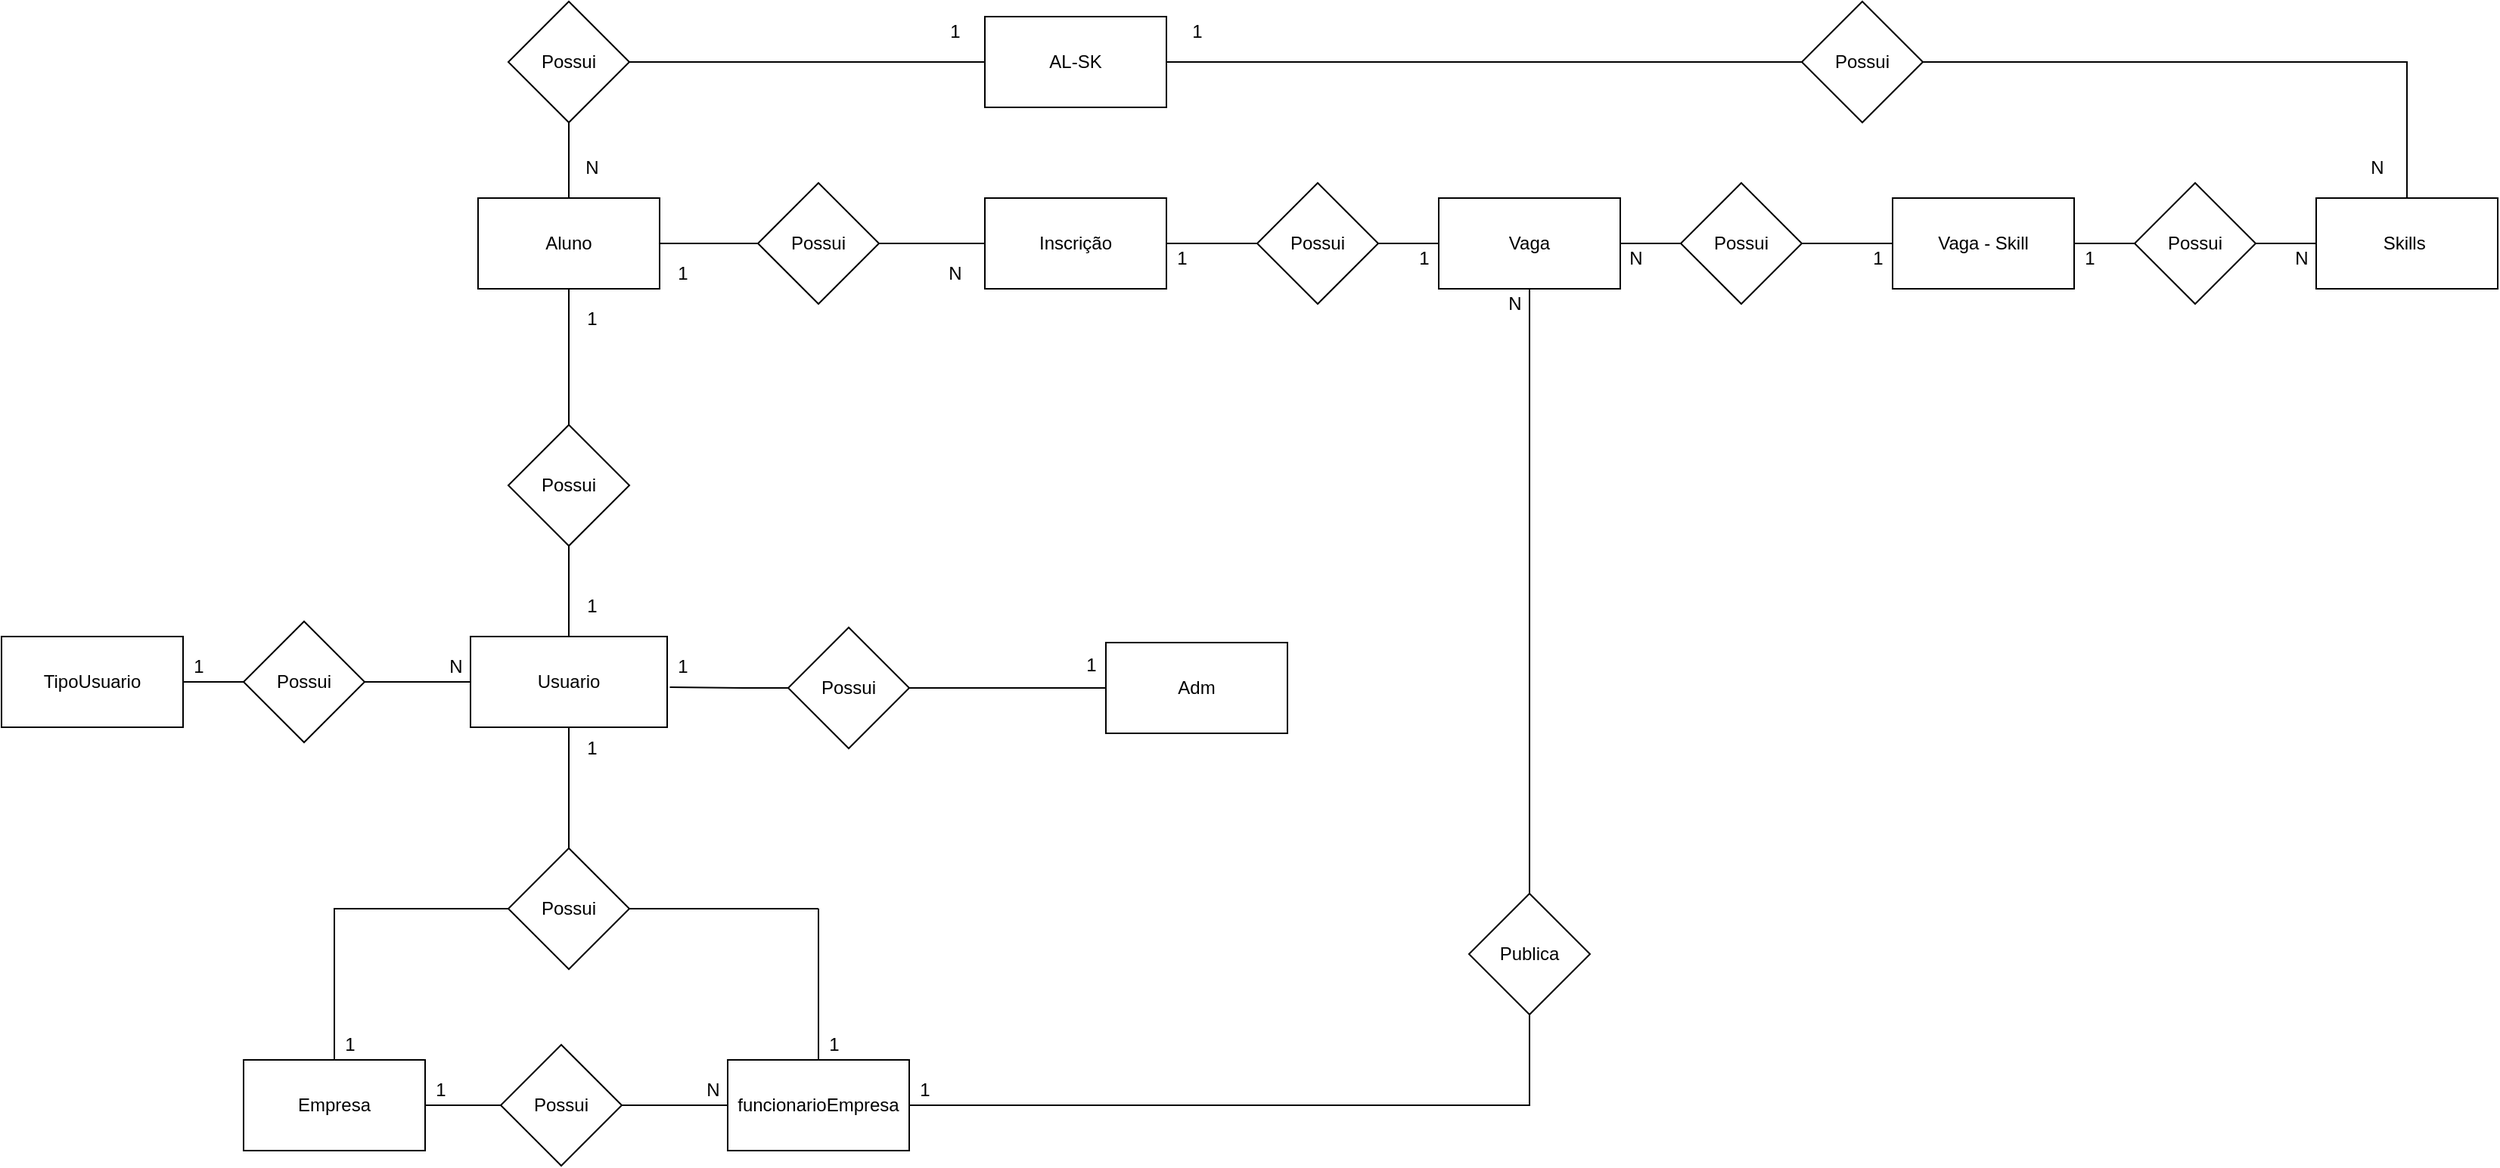 <mxfile version="13.6.9" type="device"><diagram id="YPfqaSar6tdID3UON1RO" name="Page-1"><mxGraphModel dx="1935" dy="1834" grid="1" gridSize="10" guides="1" tooltips="1" connect="1" arrows="1" fold="1" page="1" pageScale="1" pageWidth="827" pageHeight="1169" math="0" shadow="0"><root><mxCell id="0"/><mxCell id="1" parent="0"/><mxCell id="ztVrROe6FV9TUontbhFg-16" style="edgeStyle=orthogonalEdgeStyle;rounded=0;orthogonalLoop=1;jettySize=auto;html=1;endArrow=none;endFill=0;" parent="1" source="ztVrROe6FV9TUontbhFg-2" target="ztVrROe6FV9TUontbhFg-15" edge="1"><mxGeometry relative="1" as="geometry"/></mxCell><mxCell id="EdtPBG1jNFMWOjcyjByc-9" style="edgeStyle=orthogonalEdgeStyle;rounded=0;orthogonalLoop=1;jettySize=auto;html=1;endArrow=none;endFill=0;" parent="1" source="ztVrROe6FV9TUontbhFg-2" target="EdtPBG1jNFMWOjcyjByc-8" edge="1"><mxGeometry relative="1" as="geometry"/></mxCell><mxCell id="ztVrROe6FV9TUontbhFg-2" value="Vaga" style="rounded=0;whiteSpace=wrap;html=1;" parent="1" vertex="1"><mxGeometry x="480" width="120" height="60" as="geometry"/></mxCell><mxCell id="EdtPBG1jNFMWOjcyjByc-16" value="" style="edgeStyle=orthogonalEdgeStyle;rounded=0;orthogonalLoop=1;jettySize=auto;html=1;endArrow=none;endFill=0;" parent="1" source="ztVrROe6FV9TUontbhFg-3" target="EdtPBG1jNFMWOjcyjByc-14" edge="1"><mxGeometry relative="1" as="geometry"/></mxCell><mxCell id="5PGf20x_pMhiYpFb0aDi-11" style="edgeStyle=orthogonalEdgeStyle;rounded=0;orthogonalLoop=1;jettySize=auto;html=1;entryX=0.5;entryY=0;entryDx=0;entryDy=0;endArrow=none;endFill=0;" parent="1" source="ztVrROe6FV9TUontbhFg-3" target="EdtPBG1jNFMWOjcyjByc-6" edge="1"><mxGeometry relative="1" as="geometry"/></mxCell><mxCell id="ztVrROe6FV9TUontbhFg-3" value="Usuario" style="rounded=0;whiteSpace=wrap;html=1;" parent="1" vertex="1"><mxGeometry x="-160" y="290" width="130" height="60" as="geometry"/></mxCell><mxCell id="EdtPBG1jNFMWOjcyjByc-4" style="edgeStyle=orthogonalEdgeStyle;rounded=0;orthogonalLoop=1;jettySize=auto;html=1;endArrow=none;endFill=0;" parent="1" source="ztVrROe6FV9TUontbhFg-4" target="ztVrROe6FV9TUontbhFg-14" edge="1"><mxGeometry relative="1" as="geometry"/></mxCell><mxCell id="ztVrROe6FV9TUontbhFg-4" value="Empresa" style="rounded=0;whiteSpace=wrap;html=1;" parent="1" vertex="1"><mxGeometry x="-310" y="570" width="120" height="60" as="geometry"/></mxCell><mxCell id="EdtPBG1jNFMWOjcyjByc-21" value="" style="edgeStyle=orthogonalEdgeStyle;rounded=0;orthogonalLoop=1;jettySize=auto;html=1;endArrow=none;endFill=0;" parent="1" source="ztVrROe6FV9TUontbhFg-5" target="EdtPBG1jNFMWOjcyjByc-20" edge="1"><mxGeometry relative="1" as="geometry"/></mxCell><mxCell id="5PGf20x_pMhiYpFb0aDi-3" style="edgeStyle=orthogonalEdgeStyle;rounded=0;orthogonalLoop=1;jettySize=auto;html=1;entryX=0.5;entryY=1;entryDx=0;entryDy=0;endArrow=none;endFill=0;" parent="1" source="ztVrROe6FV9TUontbhFg-5" target="5PGf20x_pMhiYpFb0aDi-2" edge="1"><mxGeometry relative="1" as="geometry"/></mxCell><mxCell id="ztVrROe6FV9TUontbhFg-5" value="Aluno" style="rounded=0;whiteSpace=wrap;html=1;" parent="1" vertex="1"><mxGeometry x="-155" width="120" height="60" as="geometry"/></mxCell><mxCell id="EdtPBG1jNFMWOjcyjByc-7" style="edgeStyle=orthogonalEdgeStyle;rounded=0;orthogonalLoop=1;jettySize=auto;html=1;endArrow=none;endFill=0;" parent="1" source="ztVrROe6FV9TUontbhFg-13" target="ztVrROe6FV9TUontbhFg-15" edge="1"><mxGeometry relative="1" as="geometry"/></mxCell><mxCell id="5PGf20x_pMhiYpFb0aDi-9" style="edgeStyle=orthogonalEdgeStyle;rounded=0;orthogonalLoop=1;jettySize=auto;html=1;endArrow=none;endFill=0;" parent="1" source="ztVrROe6FV9TUontbhFg-13" edge="1"><mxGeometry relative="1" as="geometry"><mxPoint x="70" y="470" as="targetPoint"/></mxGeometry></mxCell><mxCell id="ztVrROe6FV9TUontbhFg-13" value="funcionarioEmpresa" style="rounded=0;whiteSpace=wrap;html=1;" parent="1" vertex="1"><mxGeometry x="10" y="570" width="120" height="60" as="geometry"/></mxCell><mxCell id="ztVrROe6FV9TUontbhFg-19" style="edgeStyle=orthogonalEdgeStyle;rounded=0;orthogonalLoop=1;jettySize=auto;html=1;endArrow=none;endFill=0;" parent="1" source="ztVrROe6FV9TUontbhFg-14" target="ztVrROe6FV9TUontbhFg-13" edge="1"><mxGeometry relative="1" as="geometry"/></mxCell><mxCell id="ztVrROe6FV9TUontbhFg-14" value="Possui" style="rhombus;whiteSpace=wrap;html=1;" parent="1" vertex="1"><mxGeometry x="-140" y="560" width="80" height="80" as="geometry"/></mxCell><mxCell id="ztVrROe6FV9TUontbhFg-15" value="Publica" style="rhombus;whiteSpace=wrap;html=1;" parent="1" vertex="1"><mxGeometry x="500" y="460" width="80" height="80" as="geometry"/></mxCell><mxCell id="EdtPBG1jNFMWOjcyjByc-12" style="edgeStyle=orthogonalEdgeStyle;rounded=0;orthogonalLoop=1;jettySize=auto;html=1;entryX=1;entryY=0.5;entryDx=0;entryDy=0;endArrow=none;endFill=0;" parent="1" source="EdtPBG1jNFMWOjcyjByc-1" target="EdtPBG1jNFMWOjcyjByc-11" edge="1"><mxGeometry relative="1" as="geometry"/></mxCell><mxCell id="EdtPBG1jNFMWOjcyjByc-1" value="Inscrição" style="rounded=0;whiteSpace=wrap;html=1;" parent="1" vertex="1"><mxGeometry x="180" width="120" height="60" as="geometry"/></mxCell><mxCell id="EdtPBG1jNFMWOjcyjByc-2" value="TipoUsuario" style="rounded=0;whiteSpace=wrap;html=1;" parent="1" vertex="1"><mxGeometry x="-470" y="290" width="120" height="60" as="geometry"/></mxCell><mxCell id="EdtPBG1jNFMWOjcyjByc-18" value="" style="edgeStyle=orthogonalEdgeStyle;rounded=0;orthogonalLoop=1;jettySize=auto;html=1;endArrow=none;endFill=0;" parent="1" source="EdtPBG1jNFMWOjcyjByc-5" target="EdtPBG1jNFMWOjcyjByc-17" edge="1"><mxGeometry relative="1" as="geometry"/></mxCell><mxCell id="EdtPBG1jNFMWOjcyjByc-5" value="Adm" style="rounded=0;whiteSpace=wrap;html=1;" parent="1" vertex="1"><mxGeometry x="260" y="294" width="120" height="60" as="geometry"/></mxCell><mxCell id="EdtPBG1jNFMWOjcyjByc-24" value="" style="edgeStyle=orthogonalEdgeStyle;rounded=0;orthogonalLoop=1;jettySize=auto;html=1;endArrow=none;endFill=0;" parent="1" source="EdtPBG1jNFMWOjcyjByc-6" target="ztVrROe6FV9TUontbhFg-4" edge="1"><mxGeometry relative="1" as="geometry"/></mxCell><mxCell id="5PGf20x_pMhiYpFb0aDi-10" style="edgeStyle=orthogonalEdgeStyle;rounded=0;orthogonalLoop=1;jettySize=auto;html=1;endArrow=none;endFill=0;" parent="1" source="EdtPBG1jNFMWOjcyjByc-6" edge="1"><mxGeometry relative="1" as="geometry"><mxPoint x="70" y="470" as="targetPoint"/></mxGeometry></mxCell><mxCell id="EdtPBG1jNFMWOjcyjByc-6" value="Possui" style="rhombus;whiteSpace=wrap;html=1;" parent="1" vertex="1"><mxGeometry x="-135" y="430" width="80" height="80" as="geometry"/></mxCell><mxCell id="EdtPBG1jNFMWOjcyjByc-10" style="edgeStyle=orthogonalEdgeStyle;rounded=0;orthogonalLoop=1;jettySize=auto;html=1;entryX=1;entryY=0.5;entryDx=0;entryDy=0;endArrow=none;endFill=0;" parent="1" source="EdtPBG1jNFMWOjcyjByc-8" target="EdtPBG1jNFMWOjcyjByc-1" edge="1"><mxGeometry relative="1" as="geometry"/></mxCell><mxCell id="EdtPBG1jNFMWOjcyjByc-8" value="Possui" style="rhombus;whiteSpace=wrap;html=1;" parent="1" vertex="1"><mxGeometry x="360" y="-10" width="80" height="80" as="geometry"/></mxCell><mxCell id="EdtPBG1jNFMWOjcyjByc-13" style="edgeStyle=orthogonalEdgeStyle;rounded=0;orthogonalLoop=1;jettySize=auto;html=1;entryX=1;entryY=0.5;entryDx=0;entryDy=0;endArrow=none;endFill=0;" parent="1" source="EdtPBG1jNFMWOjcyjByc-11" target="ztVrROe6FV9TUontbhFg-5" edge="1"><mxGeometry relative="1" as="geometry"/></mxCell><mxCell id="EdtPBG1jNFMWOjcyjByc-11" value="Possui" style="rhombus;whiteSpace=wrap;html=1;" parent="1" vertex="1"><mxGeometry x="30" y="-10" width="80" height="80" as="geometry"/></mxCell><mxCell id="EdtPBG1jNFMWOjcyjByc-15" value="" style="edgeStyle=orthogonalEdgeStyle;rounded=0;orthogonalLoop=1;jettySize=auto;html=1;endArrow=none;endFill=0;" parent="1" source="EdtPBG1jNFMWOjcyjByc-14" target="EdtPBG1jNFMWOjcyjByc-2" edge="1"><mxGeometry relative="1" as="geometry"/></mxCell><mxCell id="EdtPBG1jNFMWOjcyjByc-14" value="Possui" style="rhombus;whiteSpace=wrap;html=1;" parent="1" vertex="1"><mxGeometry x="-310" y="280" width="80" height="80" as="geometry"/></mxCell><mxCell id="5PGf20x_pMhiYpFb0aDi-12" style="edgeStyle=orthogonalEdgeStyle;rounded=0;orthogonalLoop=1;jettySize=auto;html=1;entryX=0.088;entryY=1.173;entryDx=0;entryDy=0;entryPerimeter=0;endArrow=none;endFill=0;" parent="1" source="EdtPBG1jNFMWOjcyjByc-17" target="EdtPBG1jNFMWOjcyjByc-29" edge="1"><mxGeometry relative="1" as="geometry"/></mxCell><mxCell id="EdtPBG1jNFMWOjcyjByc-17" value="Possui" style="rhombus;whiteSpace=wrap;html=1;" parent="1" vertex="1"><mxGeometry x="50" y="284" width="80" height="80" as="geometry"/></mxCell><mxCell id="5PGf20x_pMhiYpFb0aDi-14" style="edgeStyle=orthogonalEdgeStyle;rounded=0;orthogonalLoop=1;jettySize=auto;html=1;entryX=0.5;entryY=0;entryDx=0;entryDy=0;endArrow=none;endFill=0;" parent="1" source="EdtPBG1jNFMWOjcyjByc-20" target="ztVrROe6FV9TUontbhFg-3" edge="1"><mxGeometry relative="1" as="geometry"/></mxCell><mxCell id="EdtPBG1jNFMWOjcyjByc-20" value="Possui" style="rhombus;whiteSpace=wrap;html=1;" parent="1" vertex="1"><mxGeometry x="-135" y="150" width="80" height="80" as="geometry"/></mxCell><mxCell id="EdtPBG1jNFMWOjcyjByc-25" value="1" style="text;html=1;align=center;verticalAlign=middle;resizable=0;points=[];autosize=1;" parent="1" vertex="1"><mxGeometry x="-90" y="354" width="20" height="20" as="geometry"/></mxCell><mxCell id="EdtPBG1jNFMWOjcyjByc-26" value="1" style="text;html=1;align=center;verticalAlign=middle;resizable=0;points=[];autosize=1;" parent="1" vertex="1"><mxGeometry x="-250" y="550" width="20" height="20" as="geometry"/></mxCell><mxCell id="EdtPBG1jNFMWOjcyjByc-27" value="1" style="text;html=1;align=center;verticalAlign=middle;resizable=0;points=[];autosize=1;" parent="1" vertex="1"><mxGeometry x="-350" y="300" width="20" height="20" as="geometry"/></mxCell><mxCell id="EdtPBG1jNFMWOjcyjByc-28" value="N" style="text;html=1;align=center;verticalAlign=middle;resizable=0;points=[];autosize=1;" parent="1" vertex="1"><mxGeometry x="-180" y="300" width="20" height="20" as="geometry"/></mxCell><mxCell id="EdtPBG1jNFMWOjcyjByc-29" value="1" style="text;html=1;align=center;verticalAlign=middle;resizable=0;points=[];autosize=1;" parent="1" vertex="1"><mxGeometry x="-30" y="300" width="20" height="20" as="geometry"/></mxCell><mxCell id="EdtPBG1jNFMWOjcyjByc-30" value="1" style="text;html=1;align=center;verticalAlign=middle;resizable=0;points=[];autosize=1;" parent="1" vertex="1"><mxGeometry x="240" y="299" width="20" height="20" as="geometry"/></mxCell><mxCell id="EdtPBG1jNFMWOjcyjByc-31" value="1" style="text;html=1;align=center;verticalAlign=middle;resizable=0;points=[];autosize=1;" parent="1" vertex="1"><mxGeometry x="-90" y="260" width="20" height="20" as="geometry"/></mxCell><mxCell id="EdtPBG1jNFMWOjcyjByc-33" value="1" style="text;html=1;align=center;verticalAlign=middle;resizable=0;points=[];autosize=1;" parent="1" vertex="1"><mxGeometry x="-30" y="40" width="20" height="20" as="geometry"/></mxCell><mxCell id="EdtPBG1jNFMWOjcyjByc-34" value="N" style="text;html=1;align=center;verticalAlign=middle;resizable=0;points=[];autosize=1;" parent="1" vertex="1"><mxGeometry x="150" y="40" width="20" height="20" as="geometry"/></mxCell><mxCell id="EdtPBG1jNFMWOjcyjByc-36" value="1" style="text;html=1;align=center;verticalAlign=middle;resizable=0;points=[];autosize=1;" parent="1" vertex="1"><mxGeometry x="300" y="30" width="20" height="20" as="geometry"/></mxCell><mxCell id="EdtPBG1jNFMWOjcyjByc-37" value="1" style="text;html=1;align=center;verticalAlign=middle;resizable=0;points=[];autosize=1;" parent="1" vertex="1"><mxGeometry x="460" y="30" width="20" height="20" as="geometry"/></mxCell><mxCell id="EdtPBG1jNFMWOjcyjByc-38" value="N" style="text;html=1;align=center;verticalAlign=middle;resizable=0;points=[];autosize=1;" parent="1" vertex="1"><mxGeometry x="520" y="60" width="20" height="20" as="geometry"/></mxCell><mxCell id="EdtPBG1jNFMWOjcyjByc-39" value="1" style="text;html=1;align=center;verticalAlign=middle;resizable=0;points=[];autosize=1;" parent="1" vertex="1"><mxGeometry x="130" y="580" width="20" height="20" as="geometry"/></mxCell><mxCell id="EdtPBG1jNFMWOjcyjByc-40" value="1" style="text;html=1;align=center;verticalAlign=middle;resizable=0;points=[];autosize=1;" parent="1" vertex="1"><mxGeometry x="-190" y="580" width="20" height="20" as="geometry"/></mxCell><mxCell id="EdtPBG1jNFMWOjcyjByc-41" value="N" style="text;html=1;align=center;verticalAlign=middle;resizable=0;points=[];autosize=1;" parent="1" vertex="1"><mxGeometry x="-10" y="580" width="20" height="20" as="geometry"/></mxCell><mxCell id="YWQzJ_GPcoaTL036wl0r-1" value="Skills&amp;nbsp;" style="rounded=0;whiteSpace=wrap;html=1;" parent="1" vertex="1"><mxGeometry x="1060" width="120" height="60" as="geometry"/></mxCell><mxCell id="eIt1zX3MqMX5WO-Qd5fY-2" style="edgeStyle=orthogonalEdgeStyle;rounded=0;orthogonalLoop=1;jettySize=auto;html=1;entryX=0;entryY=0.5;entryDx=0;entryDy=0;endArrow=none;endFill=0;" edge="1" parent="1" source="YWQzJ_GPcoaTL036wl0r-3" target="eIt1zX3MqMX5WO-Qd5fY-1"><mxGeometry relative="1" as="geometry"/></mxCell><mxCell id="YWQzJ_GPcoaTL036wl0r-3" value="Possui" style="rhombus;whiteSpace=wrap;html=1;" parent="1" vertex="1"><mxGeometry x="640" y="-10" width="80" height="80" as="geometry"/></mxCell><mxCell id="YWQzJ_GPcoaTL036wl0r-4" style="edgeStyle=orthogonalEdgeStyle;rounded=0;orthogonalLoop=1;jettySize=auto;html=1;exitX=1;exitY=0.5;exitDx=0;exitDy=0;entryX=0;entryY=0.5;entryDx=0;entryDy=0;endArrow=none;endFill=0;" parent="1" source="ztVrROe6FV9TUontbhFg-2" target="YWQzJ_GPcoaTL036wl0r-3" edge="1"><mxGeometry relative="1" as="geometry"><mxPoint x="600" y="30" as="sourcePoint"/><mxPoint x="770" y="30" as="targetPoint"/></mxGeometry></mxCell><mxCell id="5Ezzm-Ld-Nq0aJFB1zLO-2" value="N" style="text;html=1;align=center;verticalAlign=middle;resizable=0;points=[];autosize=1;" parent="1" vertex="1"><mxGeometry x="600" y="30" width="20" height="20" as="geometry"/></mxCell><mxCell id="5Ezzm-Ld-Nq0aJFB1zLO-3" value="N" style="text;html=1;align=center;verticalAlign=middle;resizable=0;points=[];autosize=1;" parent="1" vertex="1"><mxGeometry x="1040" y="30" width="20" height="20" as="geometry"/></mxCell><mxCell id="5Ezzm-Ld-Nq0aJFB1zLO-8" value="N" style="text;html=1;align=center;verticalAlign=middle;resizable=0;points=[];autosize=1;" parent="1" vertex="1"><mxGeometry x="-90" y="-30" width="20" height="20" as="geometry"/></mxCell><mxCell id="5Ezzm-Ld-Nq0aJFB1zLO-9" value="1" style="text;html=1;align=center;verticalAlign=middle;resizable=0;points=[];autosize=1;" parent="1" vertex="1"><mxGeometry x="70" y="550" width="20" height="20" as="geometry"/></mxCell><mxCell id="v0bv3z5mdp-7Iyld2Grr-3" style="edgeStyle=orthogonalEdgeStyle;rounded=0;orthogonalLoop=1;jettySize=auto;html=1;entryX=0;entryY=0.5;entryDx=0;entryDy=0;endArrow=none;endFill=0;" parent="1" source="5PGf20x_pMhiYpFb0aDi-2" target="v0bv3z5mdp-7Iyld2Grr-1" edge="1"><mxGeometry relative="1" as="geometry"/></mxCell><mxCell id="5PGf20x_pMhiYpFb0aDi-2" value="Possui" style="rhombus;whiteSpace=wrap;html=1;" parent="1" vertex="1"><mxGeometry x="-135" y="-130" width="80" height="80" as="geometry"/></mxCell><mxCell id="5PGf20x_pMhiYpFb0aDi-23" value="N" style="text;html=1;align=center;verticalAlign=middle;resizable=0;points=[];autosize=1;" parent="1" vertex="1"><mxGeometry x="1090" y="-30" width="20" height="20" as="geometry"/></mxCell><mxCell id="5PGf20x_pMhiYpFb0aDi-26" value="1" style="text;html=1;align=center;verticalAlign=middle;resizable=0;points=[];autosize=1;" parent="1" vertex="1"><mxGeometry x="-90" y="70" width="20" height="20" as="geometry"/></mxCell><mxCell id="v0bv3z5mdp-7Iyld2Grr-4" style="edgeStyle=orthogonalEdgeStyle;rounded=0;orthogonalLoop=1;jettySize=auto;html=1;entryX=0;entryY=0.5;entryDx=0;entryDy=0;endArrow=none;endFill=0;" parent="1" source="v0bv3z5mdp-7Iyld2Grr-1" target="v0bv3z5mdp-7Iyld2Grr-2" edge="1"><mxGeometry relative="1" as="geometry"/></mxCell><mxCell id="v0bv3z5mdp-7Iyld2Grr-1" value="AL-SK" style="rounded=0;whiteSpace=wrap;html=1;" parent="1" vertex="1"><mxGeometry x="180" y="-120" width="120" height="60" as="geometry"/></mxCell><mxCell id="v0bv3z5mdp-7Iyld2Grr-5" style="edgeStyle=orthogonalEdgeStyle;rounded=0;orthogonalLoop=1;jettySize=auto;html=1;endArrow=none;endFill=0;entryX=0.5;entryY=0;entryDx=0;entryDy=0;" parent="1" source="v0bv3z5mdp-7Iyld2Grr-2" edge="1" target="YWQzJ_GPcoaTL036wl0r-1"><mxGeometry relative="1" as="geometry"><mxPoint x="830" y="-90.0" as="targetPoint"/></mxGeometry></mxCell><mxCell id="v0bv3z5mdp-7Iyld2Grr-2" value="Possui" style="rhombus;whiteSpace=wrap;html=1;" parent="1" vertex="1"><mxGeometry x="720" y="-130" width="80" height="80" as="geometry"/></mxCell><mxCell id="v0bv3z5mdp-7Iyld2Grr-6" value="1" style="text;html=1;align=center;verticalAlign=middle;resizable=0;points=[];autosize=1;" parent="1" vertex="1"><mxGeometry x="150" y="-120" width="20" height="20" as="geometry"/></mxCell><mxCell id="v0bv3z5mdp-7Iyld2Grr-7" value="1" style="text;html=1;align=center;verticalAlign=middle;resizable=0;points=[];autosize=1;" parent="1" vertex="1"><mxGeometry x="310" y="-120" width="20" height="20" as="geometry"/></mxCell><mxCell id="eIt1zX3MqMX5WO-Qd5fY-1" value="Vaga - Skill" style="rounded=0;whiteSpace=wrap;html=1;" vertex="1" parent="1"><mxGeometry x="780" width="120" height="60" as="geometry"/></mxCell><mxCell id="eIt1zX3MqMX5WO-Qd5fY-4" style="edgeStyle=orthogonalEdgeStyle;rounded=0;orthogonalLoop=1;jettySize=auto;html=1;entryX=1;entryY=0.5;entryDx=0;entryDy=0;endArrow=none;endFill=0;" edge="1" parent="1" source="eIt1zX3MqMX5WO-Qd5fY-3" target="eIt1zX3MqMX5WO-Qd5fY-1"><mxGeometry relative="1" as="geometry"/></mxCell><mxCell id="eIt1zX3MqMX5WO-Qd5fY-5" style="edgeStyle=orthogonalEdgeStyle;rounded=0;orthogonalLoop=1;jettySize=auto;html=1;exitX=1;exitY=0.5;exitDx=0;exitDy=0;entryX=0;entryY=0.5;entryDx=0;entryDy=0;endArrow=none;endFill=0;" edge="1" parent="1" source="eIt1zX3MqMX5WO-Qd5fY-3" target="YWQzJ_GPcoaTL036wl0r-1"><mxGeometry relative="1" as="geometry"/></mxCell><mxCell id="eIt1zX3MqMX5WO-Qd5fY-3" value="Possui" style="rhombus;whiteSpace=wrap;html=1;" vertex="1" parent="1"><mxGeometry x="940" y="-10" width="80" height="80" as="geometry"/></mxCell><mxCell id="eIt1zX3MqMX5WO-Qd5fY-6" value="1" style="text;html=1;align=center;verticalAlign=middle;resizable=0;points=[];autosize=1;" vertex="1" parent="1"><mxGeometry x="900" y="30" width="20" height="20" as="geometry"/></mxCell><mxCell id="eIt1zX3MqMX5WO-Qd5fY-7" value="1" style="text;html=1;align=center;verticalAlign=middle;resizable=0;points=[];autosize=1;" vertex="1" parent="1"><mxGeometry x="760" y="30" width="20" height="20" as="geometry"/></mxCell></root></mxGraphModel></diagram></mxfile>